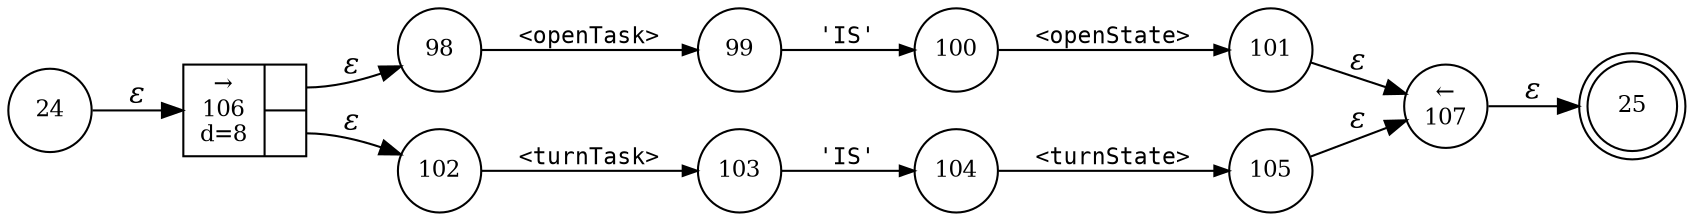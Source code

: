 digraph ATN {
rankdir=LR;
s25[fontsize=11, label="25", shape=doublecircle, fixedsize=true, width=.6];
s98[fontsize=11,label="98", shape=circle, fixedsize=true, width=.55, peripheries=1];
s99[fontsize=11,label="99", shape=circle, fixedsize=true, width=.55, peripheries=1];
s100[fontsize=11,label="100", shape=circle, fixedsize=true, width=.55, peripheries=1];
s101[fontsize=11,label="101", shape=circle, fixedsize=true, width=.55, peripheries=1];
s102[fontsize=11,label="102", shape=circle, fixedsize=true, width=.55, peripheries=1];
s103[fontsize=11,label="103", shape=circle, fixedsize=true, width=.55, peripheries=1];
s24[fontsize=11,label="24", shape=circle, fixedsize=true, width=.55, peripheries=1];
s104[fontsize=11,label="104", shape=circle, fixedsize=true, width=.55, peripheries=1];
s105[fontsize=11,label="105", shape=circle, fixedsize=true, width=.55, peripheries=1];
s106[fontsize=11,label="{&rarr;\n106\nd=8|{<p0>|<p1>}}", shape=record, fixedsize=false, peripheries=1];
s107[fontsize=11,label="&larr;\n107", shape=circle, fixedsize=true, width=.55, peripheries=1];
s24 -> s106 [fontname="Times-Italic", label="&epsilon;"];
s106:p0 -> s98 [fontname="Times-Italic", label="&epsilon;"];
s106:p1 -> s102 [fontname="Times-Italic", label="&epsilon;"];
s98 -> s99 [fontsize=11, fontname="Courier", arrowsize=.7, label = "<openTask>", arrowhead = normal];
s102 -> s103 [fontsize=11, fontname="Courier", arrowsize=.7, label = "<turnTask>", arrowhead = normal];
s99 -> s100 [fontsize=11, fontname="Courier", arrowsize=.7, label = "'IS'", arrowhead = normal];
s103 -> s104 [fontsize=11, fontname="Courier", arrowsize=.7, label = "'IS'", arrowhead = normal];
s100 -> s101 [fontsize=11, fontname="Courier", arrowsize=.7, label = "<openState>", arrowhead = normal];
s104 -> s105 [fontsize=11, fontname="Courier", arrowsize=.7, label = "<turnState>", arrowhead = normal];
s101 -> s107 [fontname="Times-Italic", label="&epsilon;"];
s105 -> s107 [fontname="Times-Italic", label="&epsilon;"];
s107 -> s25 [fontname="Times-Italic", label="&epsilon;"];
}